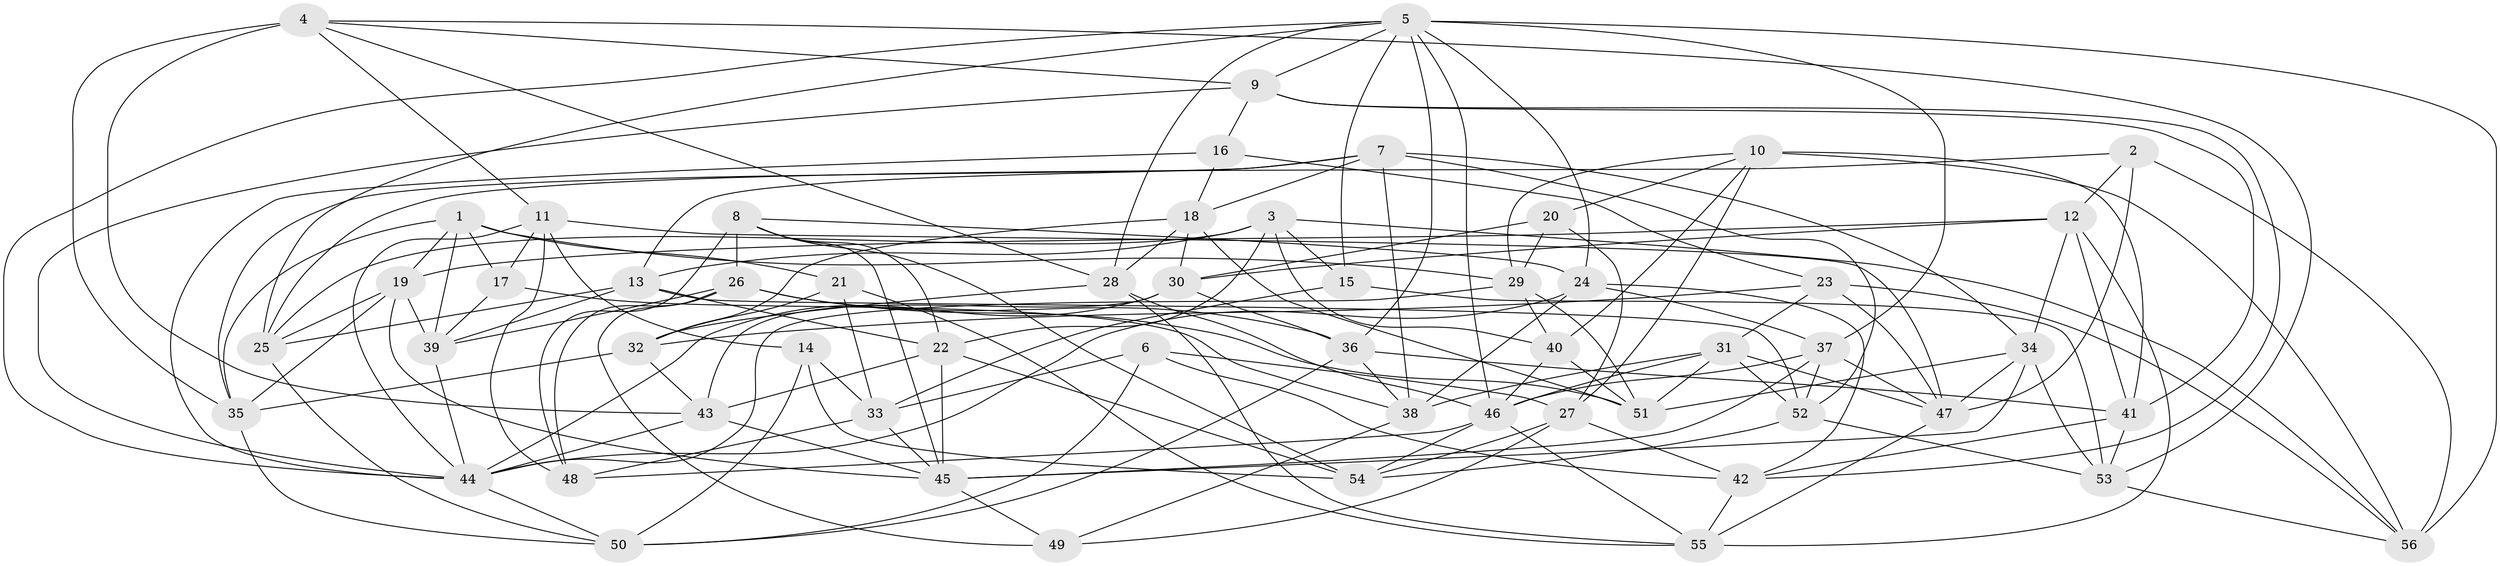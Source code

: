 // original degree distribution, {4: 1.0}
// Generated by graph-tools (version 1.1) at 2025/50/03/09/25 03:50:44]
// undirected, 56 vertices, 164 edges
graph export_dot {
graph [start="1"]
  node [color=gray90,style=filled];
  1;
  2;
  3;
  4;
  5;
  6;
  7;
  8;
  9;
  10;
  11;
  12;
  13;
  14;
  15;
  16;
  17;
  18;
  19;
  20;
  21;
  22;
  23;
  24;
  25;
  26;
  27;
  28;
  29;
  30;
  31;
  32;
  33;
  34;
  35;
  36;
  37;
  38;
  39;
  40;
  41;
  42;
  43;
  44;
  45;
  46;
  47;
  48;
  49;
  50;
  51;
  52;
  53;
  54;
  55;
  56;
  1 -- 17 [weight=1.0];
  1 -- 19 [weight=1.0];
  1 -- 21 [weight=1.0];
  1 -- 29 [weight=1.0];
  1 -- 35 [weight=1.0];
  1 -- 39 [weight=1.0];
  2 -- 12 [weight=1.0];
  2 -- 25 [weight=1.0];
  2 -- 47 [weight=1.0];
  2 -- 56 [weight=1.0];
  3 -- 13 [weight=1.0];
  3 -- 15 [weight=1.0];
  3 -- 22 [weight=1.0];
  3 -- 25 [weight=1.0];
  3 -- 40 [weight=1.0];
  3 -- 56 [weight=1.0];
  4 -- 9 [weight=1.0];
  4 -- 11 [weight=1.0];
  4 -- 28 [weight=1.0];
  4 -- 35 [weight=1.0];
  4 -- 43 [weight=1.0];
  4 -- 53 [weight=1.0];
  5 -- 9 [weight=1.0];
  5 -- 15 [weight=1.0];
  5 -- 24 [weight=1.0];
  5 -- 25 [weight=1.0];
  5 -- 28 [weight=1.0];
  5 -- 36 [weight=1.0];
  5 -- 37 [weight=1.0];
  5 -- 44 [weight=1.0];
  5 -- 46 [weight=1.0];
  5 -- 56 [weight=1.0];
  6 -- 27 [weight=1.0];
  6 -- 33 [weight=1.0];
  6 -- 42 [weight=1.0];
  6 -- 50 [weight=1.0];
  7 -- 13 [weight=1.0];
  7 -- 18 [weight=1.0];
  7 -- 34 [weight=1.0];
  7 -- 35 [weight=1.0];
  7 -- 38 [weight=1.0];
  7 -- 52 [weight=1.0];
  8 -- 22 [weight=1.0];
  8 -- 24 [weight=1.0];
  8 -- 26 [weight=1.0];
  8 -- 45 [weight=1.0];
  8 -- 48 [weight=1.0];
  8 -- 54 [weight=1.0];
  9 -- 16 [weight=1.0];
  9 -- 41 [weight=1.0];
  9 -- 42 [weight=1.0];
  9 -- 44 [weight=1.0];
  10 -- 20 [weight=1.0];
  10 -- 27 [weight=1.0];
  10 -- 29 [weight=1.0];
  10 -- 40 [weight=1.0];
  10 -- 41 [weight=1.0];
  10 -- 56 [weight=1.0];
  11 -- 14 [weight=1.0];
  11 -- 17 [weight=1.0];
  11 -- 44 [weight=1.0];
  11 -- 47 [weight=1.0];
  11 -- 48 [weight=1.0];
  12 -- 19 [weight=1.0];
  12 -- 30 [weight=1.0];
  12 -- 34 [weight=1.0];
  12 -- 41 [weight=1.0];
  12 -- 55 [weight=1.0];
  13 -- 22 [weight=1.0];
  13 -- 25 [weight=1.0];
  13 -- 39 [weight=1.0];
  13 -- 52 [weight=1.0];
  14 -- 33 [weight=1.0];
  14 -- 50 [weight=1.0];
  14 -- 54 [weight=1.0];
  15 -- 33 [weight=1.0];
  15 -- 53 [weight=1.0];
  16 -- 18 [weight=1.0];
  16 -- 23 [weight=1.0];
  16 -- 44 [weight=1.0];
  17 -- 38 [weight=1.0];
  17 -- 39 [weight=1.0];
  18 -- 28 [weight=1.0];
  18 -- 30 [weight=1.0];
  18 -- 32 [weight=1.0];
  18 -- 51 [weight=1.0];
  19 -- 25 [weight=1.0];
  19 -- 35 [weight=1.0];
  19 -- 39 [weight=1.0];
  19 -- 45 [weight=1.0];
  20 -- 27 [weight=1.0];
  20 -- 29 [weight=1.0];
  20 -- 30 [weight=1.0];
  21 -- 32 [weight=1.0];
  21 -- 33 [weight=1.0];
  21 -- 55 [weight=1.0];
  22 -- 43 [weight=1.0];
  22 -- 45 [weight=1.0];
  22 -- 54 [weight=1.0];
  23 -- 31 [weight=1.0];
  23 -- 32 [weight=1.0];
  23 -- 47 [weight=2.0];
  23 -- 56 [weight=1.0];
  24 -- 37 [weight=1.0];
  24 -- 38 [weight=1.0];
  24 -- 42 [weight=1.0];
  24 -- 44 [weight=1.0];
  25 -- 50 [weight=1.0];
  26 -- 36 [weight=1.0];
  26 -- 39 [weight=1.0];
  26 -- 48 [weight=1.0];
  26 -- 49 [weight=1.0];
  26 -- 51 [weight=1.0];
  27 -- 42 [weight=1.0];
  27 -- 49 [weight=1.0];
  27 -- 54 [weight=1.0];
  28 -- 32 [weight=1.0];
  28 -- 46 [weight=1.0];
  28 -- 55 [weight=1.0];
  29 -- 40 [weight=1.0];
  29 -- 44 [weight=1.0];
  29 -- 51 [weight=1.0];
  30 -- 36 [weight=1.0];
  30 -- 43 [weight=1.0];
  30 -- 44 [weight=1.0];
  31 -- 38 [weight=1.0];
  31 -- 46 [weight=1.0];
  31 -- 47 [weight=1.0];
  31 -- 51 [weight=1.0];
  31 -- 52 [weight=1.0];
  32 -- 35 [weight=1.0];
  32 -- 43 [weight=1.0];
  33 -- 45 [weight=1.0];
  33 -- 48 [weight=1.0];
  34 -- 45 [weight=1.0];
  34 -- 47 [weight=1.0];
  34 -- 51 [weight=1.0];
  34 -- 53 [weight=1.0];
  35 -- 50 [weight=1.0];
  36 -- 38 [weight=1.0];
  36 -- 41 [weight=1.0];
  36 -- 50 [weight=1.0];
  37 -- 45 [weight=1.0];
  37 -- 46 [weight=1.0];
  37 -- 47 [weight=1.0];
  37 -- 52 [weight=1.0];
  38 -- 49 [weight=1.0];
  39 -- 44 [weight=1.0];
  40 -- 46 [weight=2.0];
  40 -- 51 [weight=1.0];
  41 -- 42 [weight=1.0];
  41 -- 53 [weight=1.0];
  42 -- 55 [weight=1.0];
  43 -- 44 [weight=1.0];
  43 -- 45 [weight=1.0];
  44 -- 50 [weight=1.0];
  45 -- 49 [weight=1.0];
  46 -- 48 [weight=2.0];
  46 -- 54 [weight=1.0];
  46 -- 55 [weight=1.0];
  47 -- 55 [weight=1.0];
  52 -- 53 [weight=1.0];
  52 -- 54 [weight=1.0];
  53 -- 56 [weight=1.0];
}
